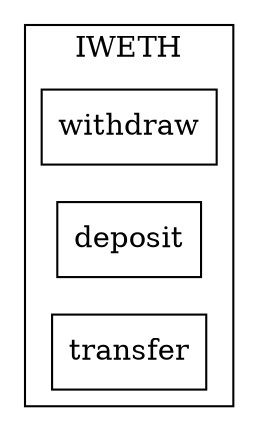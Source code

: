 strict digraph {
rankdir="LR"
node [shape=box]
subgraph cluster_991_IWETH {
label = "IWETH"
"991_withdraw" [label="withdraw"]
"991_deposit" [label="deposit"]
"991_transfer" [label="transfer"]
}subgraph cluster_solidity {
label = "[Solidity]"
}
}